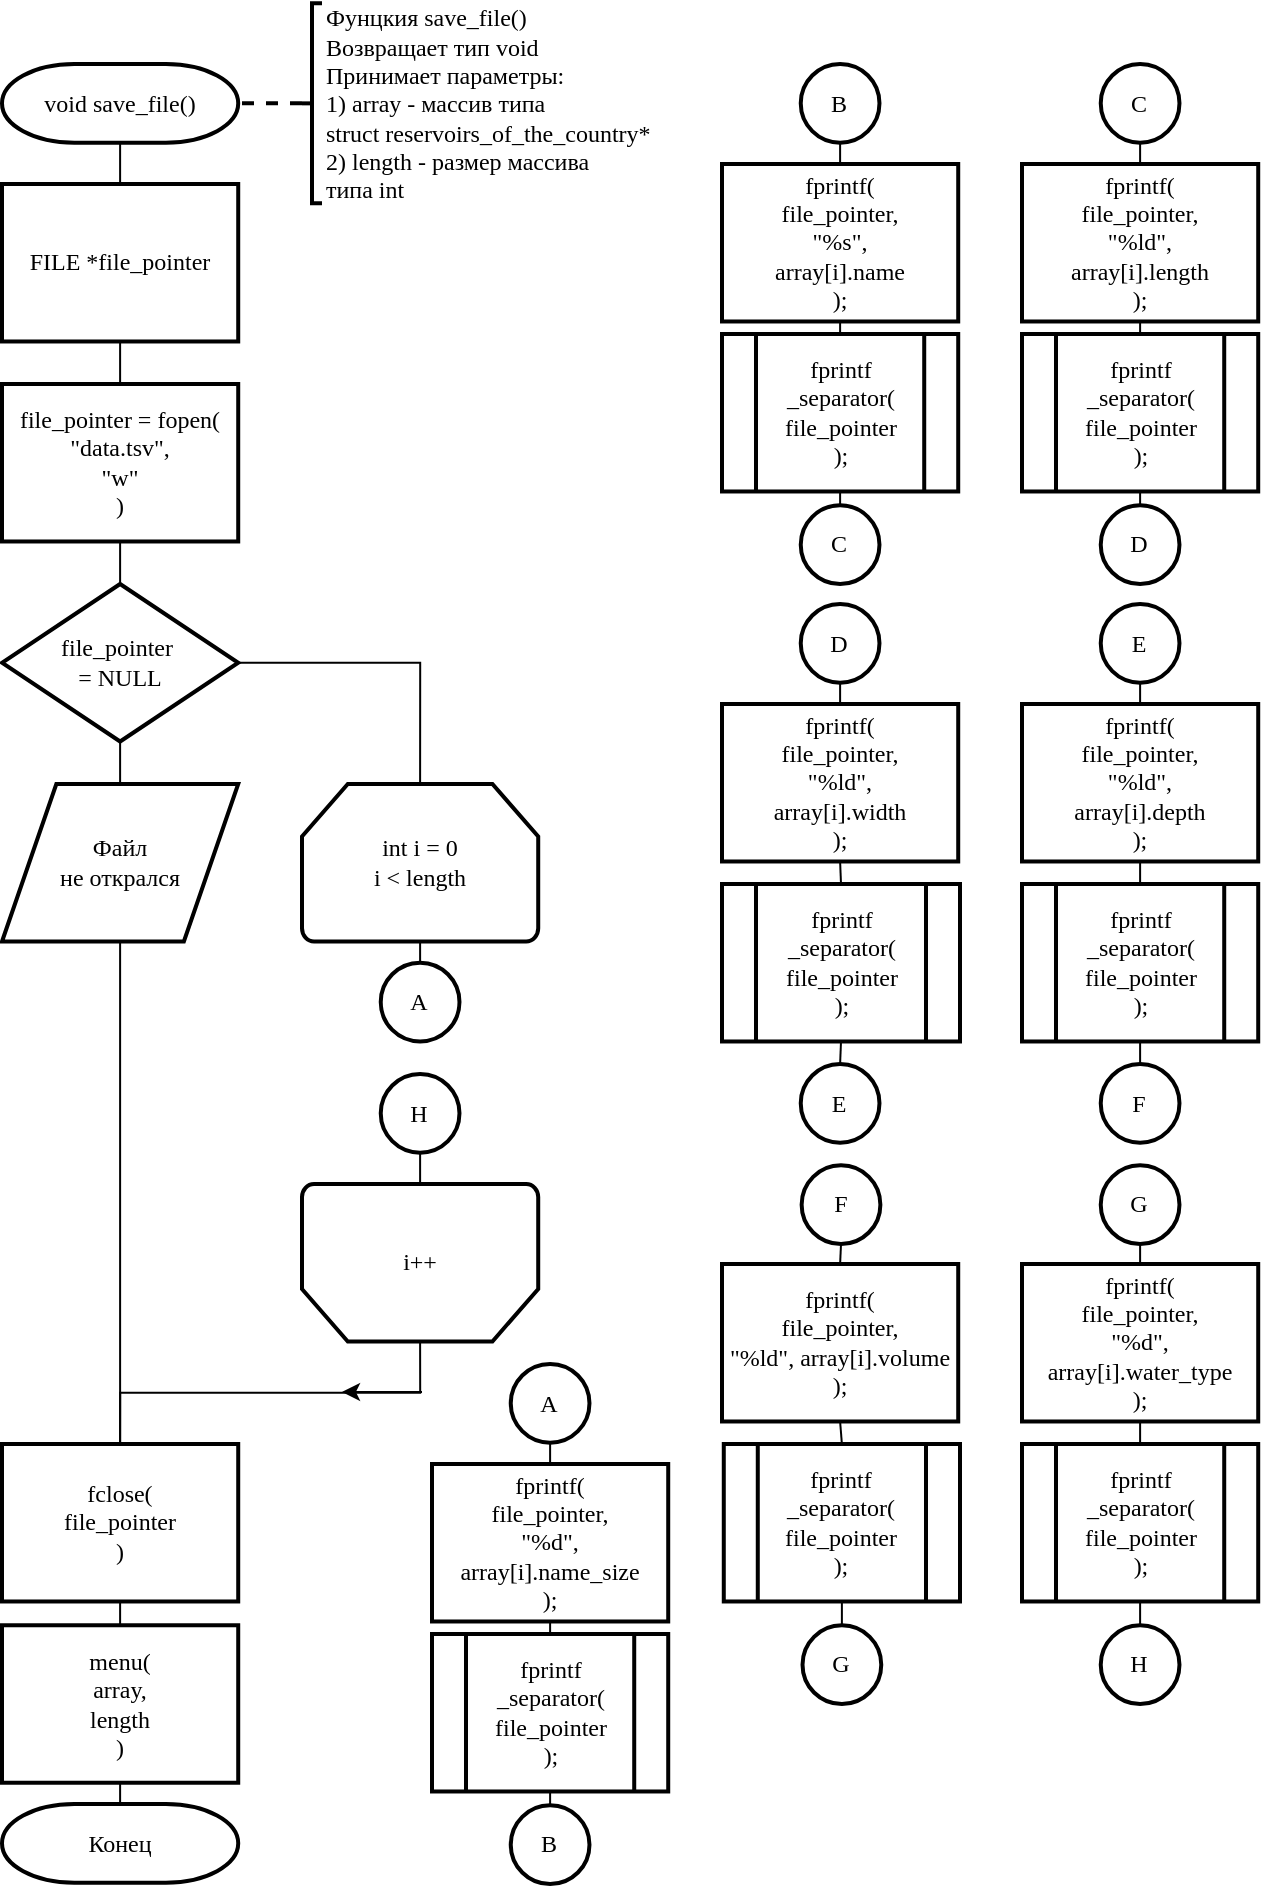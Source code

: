 <mxfile version="13.0.3" type="device"><diagram id="jfKv5z7zbxsS1Tda-XBy" name="Page-1"><mxGraphModel dx="868" dy="519" grid="1" gridSize="10" guides="1" tooltips="1" connect="1" arrows="1" fold="1" page="1" pageScale="1" pageWidth="827" pageHeight="1169" math="0" shadow="0"><root><mxCell id="0"/><mxCell id="1" parent="0"/><mxCell id="wWlVnye-3RBOZUdR8Fhi-74" style="edgeStyle=orthogonalEdgeStyle;rounded=0;orthogonalLoop=1;jettySize=auto;html=1;exitX=0.5;exitY=1;exitDx=0;exitDy=0;exitPerimeter=0;entryX=0.5;entryY=0;entryDx=0;entryDy=0;endArrow=none;endFill=0;fontFamily=Times New Roman;" parent="1" source="wWlVnye-3RBOZUdR8Fhi-1" target="wWlVnye-3RBOZUdR8Fhi-2" edge="1"><mxGeometry relative="1" as="geometry"/></mxCell><mxCell id="wWlVnye-3RBOZUdR8Fhi-1" value="void save_file()" style="strokeWidth=2;html=1;shape=mxgraph.flowchart.terminator;whiteSpace=wrap;fontFamily=Times New Roman;" parent="1" vertex="1"><mxGeometry x="80" y="40" width="118.11" height="39.37" as="geometry"/></mxCell><mxCell id="wWlVnye-3RBOZUdR8Fhi-75" style="edgeStyle=orthogonalEdgeStyle;rounded=0;orthogonalLoop=1;jettySize=auto;html=1;exitX=0.5;exitY=1;exitDx=0;exitDy=0;entryX=0.5;entryY=0;entryDx=0;entryDy=0;endArrow=none;endFill=0;fontFamily=Times New Roman;" parent="1" source="wWlVnye-3RBOZUdR8Fhi-2" target="wWlVnye-3RBOZUdR8Fhi-3" edge="1"><mxGeometry relative="1" as="geometry"/></mxCell><mxCell id="wWlVnye-3RBOZUdR8Fhi-2" value="FILE *file_pointer" style="rounded=0;whiteSpace=wrap;html=1;absoluteArcSize=1;arcSize=14;strokeWidth=2;fontFamily=Times New Roman;" parent="1" vertex="1"><mxGeometry x="80" y="100" width="118.11" height="78.74" as="geometry"/></mxCell><mxCell id="wWlVnye-3RBOZUdR8Fhi-76" style="edgeStyle=orthogonalEdgeStyle;rounded=0;orthogonalLoop=1;jettySize=auto;html=1;exitX=0.5;exitY=1;exitDx=0;exitDy=0;entryX=0.5;entryY=0;entryDx=0;entryDy=0;entryPerimeter=0;endArrow=none;endFill=0;fontFamily=Times New Roman;" parent="1" source="wWlVnye-3RBOZUdR8Fhi-3" target="wWlVnye-3RBOZUdR8Fhi-4" edge="1"><mxGeometry relative="1" as="geometry"/></mxCell><mxCell id="wWlVnye-3RBOZUdR8Fhi-3" value="file_pointer = fopen(&lt;br&gt;&quot;data.tsv&quot;,&lt;br&gt;&quot;w&quot;&lt;br&gt;)" style="rounded=0;whiteSpace=wrap;html=1;absoluteArcSize=1;arcSize=14;strokeWidth=2;fontFamily=Times New Roman;" parent="1" vertex="1"><mxGeometry x="80" y="200" width="118.11" height="78.74" as="geometry"/></mxCell><mxCell id="wWlVnye-3RBOZUdR8Fhi-77" style="edgeStyle=orthogonalEdgeStyle;rounded=0;orthogonalLoop=1;jettySize=auto;html=1;exitX=0.5;exitY=1;exitDx=0;exitDy=0;exitPerimeter=0;entryX=0.5;entryY=0;entryDx=0;entryDy=0;endArrow=none;endFill=0;fontFamily=Times New Roman;" parent="1" source="wWlVnye-3RBOZUdR8Fhi-4" target="wWlVnye-3RBOZUdR8Fhi-5" edge="1"><mxGeometry relative="1" as="geometry"/></mxCell><mxCell id="wWlVnye-3RBOZUdR8Fhi-78" style="edgeStyle=orthogonalEdgeStyle;rounded=0;orthogonalLoop=1;jettySize=auto;html=1;exitX=1;exitY=0.5;exitDx=0;exitDy=0;exitPerimeter=0;entryX=0.5;entryY=0;entryDx=0;entryDy=0;entryPerimeter=0;endArrow=none;endFill=0;fontFamily=Times New Roman;" parent="1" source="wWlVnye-3RBOZUdR8Fhi-4" target="wWlVnye-3RBOZUdR8Fhi-6" edge="1"><mxGeometry relative="1" as="geometry"/></mxCell><mxCell id="wWlVnye-3RBOZUdR8Fhi-4" value="file_pointer&amp;nbsp;&lt;br&gt;= NULL" style="strokeWidth=2;html=1;shape=mxgraph.flowchart.decision;whiteSpace=wrap;rounded=0;fontFamily=Times New Roman;" parent="1" vertex="1"><mxGeometry x="80" y="300" width="118.11" height="78.74" as="geometry"/></mxCell><mxCell id="wYGGyX0x1OXSnWRSSZ8h-1" style="edgeStyle=orthogonalEdgeStyle;rounded=0;orthogonalLoop=1;jettySize=auto;html=1;exitX=0.5;exitY=1;exitDx=0;exitDy=0;entryX=0.5;entryY=0;entryDx=0;entryDy=0;endArrow=none;endFill=0;" edge="1" parent="1" source="wWlVnye-3RBOZUdR8Fhi-5" target="wWlVnye-3RBOZUdR8Fhi-82"><mxGeometry relative="1" as="geometry"/></mxCell><mxCell id="wWlVnye-3RBOZUdR8Fhi-5" value="Файл&lt;br&gt;не открался" style="shape=parallelogram;html=1;strokeWidth=2;perimeter=parallelogramPerimeter;whiteSpace=wrap;rounded=0;arcSize=12;size=0.23;fontFamily=Times New Roman;" parent="1" vertex="1"><mxGeometry x="80" y="400" width="118.11" height="78.74" as="geometry"/></mxCell><mxCell id="wWlVnye-3RBOZUdR8Fhi-81" style="edgeStyle=orthogonalEdgeStyle;rounded=0;orthogonalLoop=1;jettySize=auto;html=1;exitX=0.5;exitY=1;exitDx=0;exitDy=0;exitPerimeter=0;entryX=0.5;entryY=0;entryDx=0;entryDy=0;entryPerimeter=0;endArrow=none;endFill=0;fontFamily=Times New Roman;" parent="1" source="wWlVnye-3RBOZUdR8Fhi-6" target="wWlVnye-3RBOZUdR8Fhi-51" edge="1"><mxGeometry relative="1" as="geometry"/></mxCell><mxCell id="wWlVnye-3RBOZUdR8Fhi-6" value="int i = 0&lt;br&gt;i &amp;lt; length" style="strokeWidth=2;html=1;shape=mxgraph.flowchart.loop_limit;whiteSpace=wrap;rounded=0;fontFamily=Times New Roman;" parent="1" vertex="1"><mxGeometry x="230" y="400" width="118.11" height="78.74" as="geometry"/></mxCell><mxCell id="wWlVnye-3RBOZUdR8Fhi-87" style="edgeStyle=orthogonalEdgeStyle;rounded=0;orthogonalLoop=1;jettySize=auto;html=1;exitX=0.5;exitY=0;exitDx=0;exitDy=0;exitPerimeter=0;entryX=0.5;entryY=0;entryDx=0;entryDy=0;endArrow=none;endFill=0;fontFamily=Times New Roman;" parent="1" source="wWlVnye-3RBOZUdR8Fhi-7" target="wWlVnye-3RBOZUdR8Fhi-82" edge="1"><mxGeometry relative="1" as="geometry"/></mxCell><mxCell id="wWlVnye-3RBOZUdR8Fhi-7" value="i++" style="strokeWidth=2;html=1;shape=mxgraph.flowchart.loop_limit;whiteSpace=wrap;rounded=0;fontFamily=Times New Roman;flipV=1;" parent="1" vertex="1"><mxGeometry x="230" y="600" width="118.11" height="78.74" as="geometry"/></mxCell><mxCell id="wWlVnye-3RBOZUdR8Fhi-57" style="edgeStyle=orthogonalEdgeStyle;rounded=0;orthogonalLoop=1;jettySize=auto;html=1;exitX=0.5;exitY=1;exitDx=0;exitDy=0;entryX=0.5;entryY=0;entryDx=0;entryDy=0;endArrow=none;endFill=0;fontFamily=Times New Roman;" parent="1" source="wWlVnye-3RBOZUdR8Fhi-8" target="wWlVnye-3RBOZUdR8Fhi-9" edge="1"><mxGeometry relative="1" as="geometry"/></mxCell><mxCell id="wWlVnye-3RBOZUdR8Fhi-8" value="fprintf(&lt;br&gt;file_pointer,&lt;br&gt;&quot;%s&quot;,&lt;br&gt;array[i].name&lt;br&gt;);" style="rounded=0;whiteSpace=wrap;html=1;absoluteArcSize=1;arcSize=14;strokeWidth=2;fontFamily=Times New Roman;" parent="1" vertex="1"><mxGeometry x="440" y="90" width="118.11" height="78.74" as="geometry"/></mxCell><mxCell id="wWlVnye-3RBOZUdR8Fhi-58" style="edgeStyle=orthogonalEdgeStyle;rounded=0;orthogonalLoop=1;jettySize=auto;html=1;exitX=0.5;exitY=1;exitDx=0;exitDy=0;entryX=0.5;entryY=0;entryDx=0;entryDy=0;entryPerimeter=0;endArrow=none;endFill=0;fontFamily=Times New Roman;" parent="1" source="wWlVnye-3RBOZUdR8Fhi-9" target="wWlVnye-3RBOZUdR8Fhi-14" edge="1"><mxGeometry relative="1" as="geometry"/></mxCell><mxCell id="wWlVnye-3RBOZUdR8Fhi-9" value="fprintf&lt;br&gt;_separator(&lt;br&gt;file_pointer&lt;br&gt;);" style="verticalLabelPosition=middle;verticalAlign=middle;html=1;shape=process;whiteSpace=wrap;rounded=0;size=0.14;arcSize=6;fontFamily=Times New Roman;labelPosition=center;align=center;strokeWidth=2;" parent="1" vertex="1"><mxGeometry x="440" y="175" width="118.11" height="78.74" as="geometry"/></mxCell><mxCell id="wWlVnye-3RBOZUdR8Fhi-14" value="C" style="strokeWidth=2;html=1;shape=mxgraph.flowchart.start_2;whiteSpace=wrap;rounded=0;fontFamily=Times New Roman;" parent="1" vertex="1"><mxGeometry x="479.37" y="260.63" width="39.37" height="39.37" as="geometry"/></mxCell><mxCell id="wWlVnye-3RBOZUdR8Fhi-56" style="edgeStyle=orthogonalEdgeStyle;rounded=0;orthogonalLoop=1;jettySize=auto;html=1;exitX=0.5;exitY=1;exitDx=0;exitDy=0;exitPerimeter=0;entryX=0.5;entryY=0;entryDx=0;entryDy=0;endArrow=none;endFill=0;fontFamily=Times New Roman;" parent="1" source="wWlVnye-3RBOZUdR8Fhi-15" target="wWlVnye-3RBOZUdR8Fhi-8" edge="1"><mxGeometry relative="1" as="geometry"/></mxCell><mxCell id="wWlVnye-3RBOZUdR8Fhi-15" value="B" style="strokeWidth=2;html=1;shape=mxgraph.flowchart.start_2;whiteSpace=wrap;rounded=0;fontFamily=Times New Roman;" parent="1" vertex="1"><mxGeometry x="479.37" y="40" width="39.37" height="39.37" as="geometry"/></mxCell><mxCell id="wWlVnye-3RBOZUdR8Fhi-60" style="edgeStyle=orthogonalEdgeStyle;rounded=0;orthogonalLoop=1;jettySize=auto;html=1;exitX=0.5;exitY=1;exitDx=0;exitDy=0;entryX=0.5;entryY=0;entryDx=0;entryDy=0;endArrow=none;endFill=0;fontFamily=Times New Roman;" parent="1" source="wWlVnye-3RBOZUdR8Fhi-16" target="wWlVnye-3RBOZUdR8Fhi-17" edge="1"><mxGeometry relative="1" as="geometry"/></mxCell><mxCell id="wWlVnye-3RBOZUdR8Fhi-16" value="fprintf(&lt;br&gt;file_pointer,&lt;br&gt;&quot;%ld&quot;,&lt;br&gt;array[i].length&lt;br&gt;);" style="rounded=0;whiteSpace=wrap;html=1;absoluteArcSize=1;arcSize=14;strokeWidth=2;fontFamily=Times New Roman;" parent="1" vertex="1"><mxGeometry x="590" y="90" width="118.11" height="78.74" as="geometry"/></mxCell><mxCell id="wWlVnye-3RBOZUdR8Fhi-61" style="edgeStyle=orthogonalEdgeStyle;rounded=0;orthogonalLoop=1;jettySize=auto;html=1;exitX=0.5;exitY=1;exitDx=0;exitDy=0;entryX=0.5;entryY=0;entryDx=0;entryDy=0;entryPerimeter=0;endArrow=none;endFill=0;fontFamily=Times New Roman;" parent="1" source="wWlVnye-3RBOZUdR8Fhi-17" target="wWlVnye-3RBOZUdR8Fhi-18" edge="1"><mxGeometry relative="1" as="geometry"/></mxCell><mxCell id="wWlVnye-3RBOZUdR8Fhi-17" value="fprintf&lt;br&gt;_separator(&lt;br&gt;file_pointer&lt;br&gt;);" style="verticalLabelPosition=middle;verticalAlign=middle;html=1;shape=process;whiteSpace=wrap;rounded=0;size=0.14;arcSize=6;fontFamily=Times New Roman;labelPosition=center;align=center;strokeWidth=2;" parent="1" vertex="1"><mxGeometry x="590" y="175" width="118.11" height="78.74" as="geometry"/></mxCell><mxCell id="wWlVnye-3RBOZUdR8Fhi-18" value="D" style="strokeWidth=2;html=1;shape=mxgraph.flowchart.start_2;whiteSpace=wrap;rounded=0;fontFamily=Times New Roman;" parent="1" vertex="1"><mxGeometry x="629.37" y="260.63" width="39.37" height="39.37" as="geometry"/></mxCell><mxCell id="wWlVnye-3RBOZUdR8Fhi-59" style="edgeStyle=orthogonalEdgeStyle;rounded=0;orthogonalLoop=1;jettySize=auto;html=1;exitX=0.5;exitY=1;exitDx=0;exitDy=0;exitPerimeter=0;entryX=0.5;entryY=0;entryDx=0;entryDy=0;endArrow=none;endFill=0;fontFamily=Times New Roman;" parent="1" source="wWlVnye-3RBOZUdR8Fhi-19" target="wWlVnye-3RBOZUdR8Fhi-16" edge="1"><mxGeometry relative="1" as="geometry"/></mxCell><mxCell id="wWlVnye-3RBOZUdR8Fhi-19" value="C" style="strokeWidth=2;html=1;shape=mxgraph.flowchart.start_2;whiteSpace=wrap;rounded=0;fontFamily=Times New Roman;" parent="1" vertex="1"><mxGeometry x="629.37" y="40" width="39.37" height="39.37" as="geometry"/></mxCell><mxCell id="wWlVnye-3RBOZUdR8Fhi-63" style="edgeStyle=orthogonalEdgeStyle;rounded=0;orthogonalLoop=1;jettySize=auto;html=1;exitX=0.5;exitY=1;exitDx=0;exitDy=0;entryX=0.5;entryY=0;entryDx=0;entryDy=0;endArrow=none;endFill=0;fontFamily=Times New Roman;" parent="1" source="wWlVnye-3RBOZUdR8Fhi-20" target="wWlVnye-3RBOZUdR8Fhi-21" edge="1"><mxGeometry relative="1" as="geometry"/></mxCell><mxCell id="wWlVnye-3RBOZUdR8Fhi-20" value="fprintf(&lt;br&gt;file_pointer,&lt;br&gt;&quot;%ld&quot;,&lt;br&gt;array[i].width&lt;br&gt;);" style="rounded=0;whiteSpace=wrap;html=1;absoluteArcSize=1;arcSize=14;strokeWidth=2;fontFamily=Times New Roman;" parent="1" vertex="1"><mxGeometry x="440" y="360" width="118.11" height="78.74" as="geometry"/></mxCell><mxCell id="wWlVnye-3RBOZUdR8Fhi-64" style="edgeStyle=orthogonalEdgeStyle;rounded=0;orthogonalLoop=1;jettySize=auto;html=1;exitX=0.5;exitY=1;exitDx=0;exitDy=0;entryX=0.5;entryY=0;entryDx=0;entryDy=0;entryPerimeter=0;endArrow=none;endFill=0;fontFamily=Times New Roman;" parent="1" source="wWlVnye-3RBOZUdR8Fhi-21" target="wWlVnye-3RBOZUdR8Fhi-22" edge="1"><mxGeometry relative="1" as="geometry"/></mxCell><mxCell id="wWlVnye-3RBOZUdR8Fhi-21" value="fprintf&lt;br&gt;_separator(&lt;br&gt;file_pointer&lt;br&gt;);" style="verticalLabelPosition=middle;verticalAlign=middle;html=1;shape=process;whiteSpace=wrap;rounded=0;size=0.14;arcSize=6;fontFamily=Times New Roman;labelPosition=center;align=center;strokeWidth=2;" parent="1" vertex="1"><mxGeometry x="440" y="450" width="119" height="78.74" as="geometry"/></mxCell><mxCell id="wWlVnye-3RBOZUdR8Fhi-22" value="E" style="strokeWidth=2;html=1;shape=mxgraph.flowchart.start_2;whiteSpace=wrap;rounded=0;fontFamily=Times New Roman;" parent="1" vertex="1"><mxGeometry x="479.37" y="540" width="39.37" height="39.37" as="geometry"/></mxCell><mxCell id="wWlVnye-3RBOZUdR8Fhi-62" style="edgeStyle=orthogonalEdgeStyle;rounded=0;orthogonalLoop=1;jettySize=auto;html=1;exitX=0.5;exitY=1;exitDx=0;exitDy=0;exitPerimeter=0;entryX=0.5;entryY=0;entryDx=0;entryDy=0;endArrow=none;endFill=0;fontFamily=Times New Roman;" parent="1" source="wWlVnye-3RBOZUdR8Fhi-23" target="wWlVnye-3RBOZUdR8Fhi-20" edge="1"><mxGeometry relative="1" as="geometry"/></mxCell><mxCell id="wWlVnye-3RBOZUdR8Fhi-23" value="D" style="strokeWidth=2;html=1;shape=mxgraph.flowchart.start_2;whiteSpace=wrap;rounded=0;fontFamily=Times New Roman;" parent="1" vertex="1"><mxGeometry x="479.37" y="310" width="39.37" height="39.37" as="geometry"/></mxCell><mxCell id="wWlVnye-3RBOZUdR8Fhi-66" style="edgeStyle=orthogonalEdgeStyle;rounded=0;orthogonalLoop=1;jettySize=auto;html=1;exitX=0.5;exitY=1;exitDx=0;exitDy=0;entryX=0.5;entryY=0;entryDx=0;entryDy=0;endArrow=none;endFill=0;fontFamily=Times New Roman;" parent="1" source="wWlVnye-3RBOZUdR8Fhi-24" target="wWlVnye-3RBOZUdR8Fhi-25" edge="1"><mxGeometry relative="1" as="geometry"/></mxCell><mxCell id="wWlVnye-3RBOZUdR8Fhi-24" value="fprintf(&lt;br&gt;file_pointer,&lt;br&gt;&quot;%ld&quot;,&lt;br&gt;array[i].depth&lt;br&gt;);" style="rounded=0;whiteSpace=wrap;html=1;absoluteArcSize=1;arcSize=14;strokeWidth=2;fontFamily=Times New Roman;" parent="1" vertex="1"><mxGeometry x="590" y="360" width="118.11" height="78.74" as="geometry"/></mxCell><mxCell id="wWlVnye-3RBOZUdR8Fhi-67" style="edgeStyle=orthogonalEdgeStyle;rounded=0;orthogonalLoop=1;jettySize=auto;html=1;exitX=0.5;exitY=1;exitDx=0;exitDy=0;entryX=0.5;entryY=0;entryDx=0;entryDy=0;entryPerimeter=0;endArrow=none;endFill=0;fontFamily=Times New Roman;" parent="1" source="wWlVnye-3RBOZUdR8Fhi-25" target="wWlVnye-3RBOZUdR8Fhi-26" edge="1"><mxGeometry relative="1" as="geometry"/></mxCell><mxCell id="wWlVnye-3RBOZUdR8Fhi-25" value="fprintf&lt;br&gt;_separator(&lt;br&gt;file_pointer&lt;br&gt;);" style="verticalLabelPosition=middle;verticalAlign=middle;html=1;shape=process;whiteSpace=wrap;rounded=0;size=0.14;arcSize=6;fontFamily=Times New Roman;labelPosition=center;align=center;strokeWidth=2;" parent="1" vertex="1"><mxGeometry x="590" y="450" width="118.11" height="78.74" as="geometry"/></mxCell><mxCell id="wWlVnye-3RBOZUdR8Fhi-26" value="F" style="strokeWidth=2;html=1;shape=mxgraph.flowchart.start_2;whiteSpace=wrap;rounded=0;fontFamily=Times New Roman;" parent="1" vertex="1"><mxGeometry x="629.37" y="540" width="39.37" height="39.37" as="geometry"/></mxCell><mxCell id="wWlVnye-3RBOZUdR8Fhi-65" style="edgeStyle=orthogonalEdgeStyle;rounded=0;orthogonalLoop=1;jettySize=auto;html=1;exitX=0.5;exitY=1;exitDx=0;exitDy=0;exitPerimeter=0;entryX=0.5;entryY=0;entryDx=0;entryDy=0;endArrow=none;endFill=0;fontFamily=Times New Roman;" parent="1" source="wWlVnye-3RBOZUdR8Fhi-27" target="wWlVnye-3RBOZUdR8Fhi-24" edge="1"><mxGeometry relative="1" as="geometry"/></mxCell><mxCell id="wWlVnye-3RBOZUdR8Fhi-27" value="E" style="strokeWidth=2;html=1;shape=mxgraph.flowchart.start_2;whiteSpace=wrap;rounded=0;fontFamily=Times New Roman;" parent="1" vertex="1"><mxGeometry x="629.37" y="310" width="39.37" height="39.37" as="geometry"/></mxCell><mxCell id="wWlVnye-3RBOZUdR8Fhi-69" style="edgeStyle=orthogonalEdgeStyle;rounded=0;orthogonalLoop=1;jettySize=auto;html=1;exitX=0.5;exitY=1;exitDx=0;exitDy=0;entryX=0.5;entryY=0;entryDx=0;entryDy=0;endArrow=none;endFill=0;fontFamily=Times New Roman;" parent="1" source="wWlVnye-3RBOZUdR8Fhi-28" target="wWlVnye-3RBOZUdR8Fhi-29" edge="1"><mxGeometry relative="1" as="geometry"/></mxCell><mxCell id="wWlVnye-3RBOZUdR8Fhi-28" value="fprintf(&lt;br&gt;file_pointer,&lt;br&gt;&quot;%ld&quot;, array[i].volume&lt;br&gt;);" style="rounded=0;whiteSpace=wrap;html=1;absoluteArcSize=1;arcSize=14;strokeWidth=2;fontFamily=Times New Roman;" parent="1" vertex="1"><mxGeometry x="440" y="640" width="118.11" height="78.74" as="geometry"/></mxCell><mxCell id="wWlVnye-3RBOZUdR8Fhi-70" style="edgeStyle=orthogonalEdgeStyle;rounded=0;orthogonalLoop=1;jettySize=auto;html=1;exitX=0.5;exitY=1;exitDx=0;exitDy=0;entryX=0.5;entryY=0;entryDx=0;entryDy=0;entryPerimeter=0;endArrow=none;endFill=0;fontFamily=Times New Roman;" parent="1" source="wWlVnye-3RBOZUdR8Fhi-29" target="wWlVnye-3RBOZUdR8Fhi-30" edge="1"><mxGeometry relative="1" as="geometry"/></mxCell><mxCell id="wWlVnye-3RBOZUdR8Fhi-29" value="fprintf&lt;br&gt;_separator(&lt;br&gt;file_pointer&lt;br&gt;);" style="verticalLabelPosition=middle;verticalAlign=middle;html=1;shape=process;whiteSpace=wrap;rounded=0;size=0.14;arcSize=6;fontFamily=Times New Roman;labelPosition=center;align=center;strokeWidth=2;" parent="1" vertex="1"><mxGeometry x="440.89" y="730" width="118.11" height="78.74" as="geometry"/></mxCell><mxCell id="wWlVnye-3RBOZUdR8Fhi-30" value="G" style="strokeWidth=2;html=1;shape=mxgraph.flowchart.start_2;whiteSpace=wrap;rounded=0;fontFamily=Times New Roman;" parent="1" vertex="1"><mxGeometry x="480.26" y="820.63" width="39.37" height="39.37" as="geometry"/></mxCell><mxCell id="wWlVnye-3RBOZUdR8Fhi-68" style="edgeStyle=orthogonalEdgeStyle;rounded=0;orthogonalLoop=1;jettySize=auto;html=1;exitX=0.5;exitY=1;exitDx=0;exitDy=0;exitPerimeter=0;entryX=0.5;entryY=0;entryDx=0;entryDy=0;endArrow=none;endFill=0;fontFamily=Times New Roman;" parent="1" source="wWlVnye-3RBOZUdR8Fhi-31" target="wWlVnye-3RBOZUdR8Fhi-28" edge="1"><mxGeometry relative="1" as="geometry"/></mxCell><mxCell id="wWlVnye-3RBOZUdR8Fhi-31" value="F" style="strokeWidth=2;html=1;shape=mxgraph.flowchart.start_2;whiteSpace=wrap;rounded=0;fontFamily=Times New Roman;" parent="1" vertex="1"><mxGeometry x="479.82" y="590.63" width="39.37" height="39.37" as="geometry"/></mxCell><mxCell id="wWlVnye-3RBOZUdR8Fhi-72" style="edgeStyle=orthogonalEdgeStyle;rounded=0;orthogonalLoop=1;jettySize=auto;html=1;exitX=0.5;exitY=1;exitDx=0;exitDy=0;entryX=0.5;entryY=0;entryDx=0;entryDy=0;endArrow=none;endFill=0;fontFamily=Times New Roman;" parent="1" source="wWlVnye-3RBOZUdR8Fhi-32" target="wWlVnye-3RBOZUdR8Fhi-33" edge="1"><mxGeometry relative="1" as="geometry"/></mxCell><mxCell id="wWlVnye-3RBOZUdR8Fhi-32" value="fprintf(&lt;br&gt;file_pointer,&lt;br&gt;&quot;%d&quot;, array[i].water_type&lt;br&gt;);" style="rounded=0;whiteSpace=wrap;html=1;absoluteArcSize=1;arcSize=14;strokeWidth=2;fontFamily=Times New Roman;" parent="1" vertex="1"><mxGeometry x="590" y="640" width="118.11" height="78.74" as="geometry"/></mxCell><mxCell id="wWlVnye-3RBOZUdR8Fhi-73" style="edgeStyle=orthogonalEdgeStyle;rounded=0;orthogonalLoop=1;jettySize=auto;html=1;exitX=0.5;exitY=1;exitDx=0;exitDy=0;entryX=0.5;entryY=0;entryDx=0;entryDy=0;entryPerimeter=0;endArrow=none;endFill=0;fontFamily=Times New Roman;" parent="1" source="wWlVnye-3RBOZUdR8Fhi-33" target="wWlVnye-3RBOZUdR8Fhi-34" edge="1"><mxGeometry relative="1" as="geometry"/></mxCell><mxCell id="wWlVnye-3RBOZUdR8Fhi-33" value="fprintf&lt;br&gt;_separator(&lt;br&gt;file_pointer&lt;br&gt;);" style="verticalLabelPosition=middle;verticalAlign=middle;html=1;shape=process;whiteSpace=wrap;rounded=0;size=0.14;arcSize=6;fontFamily=Times New Roman;labelPosition=center;align=center;strokeWidth=2;" parent="1" vertex="1"><mxGeometry x="590" y="730" width="118.11" height="78.74" as="geometry"/></mxCell><mxCell id="wWlVnye-3RBOZUdR8Fhi-34" value="H" style="strokeWidth=2;html=1;shape=mxgraph.flowchart.start_2;whiteSpace=wrap;rounded=0;fontFamily=Times New Roman;" parent="1" vertex="1"><mxGeometry x="629.37" y="820.63" width="39.37" height="39.37" as="geometry"/></mxCell><mxCell id="wWlVnye-3RBOZUdR8Fhi-71" style="edgeStyle=orthogonalEdgeStyle;rounded=0;orthogonalLoop=1;jettySize=auto;html=1;exitX=0.5;exitY=1;exitDx=0;exitDy=0;exitPerimeter=0;entryX=0.5;entryY=0;entryDx=0;entryDy=0;endArrow=none;endFill=0;fontFamily=Times New Roman;" parent="1" source="wWlVnye-3RBOZUdR8Fhi-35" target="wWlVnye-3RBOZUdR8Fhi-32" edge="1"><mxGeometry relative="1" as="geometry"/></mxCell><mxCell id="wWlVnye-3RBOZUdR8Fhi-35" value="G" style="strokeWidth=2;html=1;shape=mxgraph.flowchart.start_2;whiteSpace=wrap;rounded=0;fontFamily=Times New Roman;" parent="1" vertex="1"><mxGeometry x="629.37" y="590.63" width="39.37" height="39.37" as="geometry"/></mxCell><mxCell id="wWlVnye-3RBOZUdR8Fhi-53" style="edgeStyle=orthogonalEdgeStyle;rounded=0;orthogonalLoop=1;jettySize=auto;html=1;exitX=0.5;exitY=1;exitDx=0;exitDy=0;entryX=0.5;entryY=0;entryDx=0;entryDy=0;endArrow=none;endFill=0;fontFamily=Times New Roman;" parent="1" source="wWlVnye-3RBOZUdR8Fhi-36" target="wWlVnye-3RBOZUdR8Fhi-37" edge="1"><mxGeometry relative="1" as="geometry"/></mxCell><mxCell id="wWlVnye-3RBOZUdR8Fhi-36" value="fprintf(&lt;br&gt;file_pointer,&lt;br&gt;&quot;%d&quot;, array[i].name_size&lt;br&gt;);" style="rounded=0;whiteSpace=wrap;html=1;absoluteArcSize=1;arcSize=14;strokeWidth=2;fontFamily=Times New Roman;" parent="1" vertex="1"><mxGeometry x="295" y="740" width="118.11" height="78.74" as="geometry"/></mxCell><mxCell id="wWlVnye-3RBOZUdR8Fhi-54" style="edgeStyle=orthogonalEdgeStyle;rounded=0;orthogonalLoop=1;jettySize=auto;html=1;exitX=0.5;exitY=1;exitDx=0;exitDy=0;entryX=0.5;entryY=0;entryDx=0;entryDy=0;entryPerimeter=0;endArrow=none;endFill=0;fontFamily=Times New Roman;" parent="1" source="wWlVnye-3RBOZUdR8Fhi-37" target="wWlVnye-3RBOZUdR8Fhi-38" edge="1"><mxGeometry relative="1" as="geometry"/></mxCell><mxCell id="wWlVnye-3RBOZUdR8Fhi-37" value="fprintf&lt;br&gt;_separator(&lt;br&gt;file_pointer&lt;br&gt;);" style="verticalLabelPosition=middle;verticalAlign=middle;html=1;shape=process;whiteSpace=wrap;rounded=0;size=0.14;arcSize=6;fontFamily=Times New Roman;labelPosition=center;align=center;strokeWidth=2;" parent="1" vertex="1"><mxGeometry x="295" y="825" width="118.11" height="78.74" as="geometry"/></mxCell><mxCell id="wWlVnye-3RBOZUdR8Fhi-38" value="B" style="strokeWidth=2;html=1;shape=mxgraph.flowchart.start_2;whiteSpace=wrap;rounded=0;fontFamily=Times New Roman;" parent="1" vertex="1"><mxGeometry x="334.37" y="910.63" width="39.37" height="39.37" as="geometry"/></mxCell><mxCell id="wWlVnye-3RBOZUdR8Fhi-52" style="edgeStyle=orthogonalEdgeStyle;rounded=0;orthogonalLoop=1;jettySize=auto;html=1;exitX=0.5;exitY=1;exitDx=0;exitDy=0;exitPerimeter=0;entryX=0.5;entryY=0;entryDx=0;entryDy=0;fontFamily=Times New Roman;endArrow=none;endFill=0;" parent="1" source="wWlVnye-3RBOZUdR8Fhi-39" target="wWlVnye-3RBOZUdR8Fhi-36" edge="1"><mxGeometry relative="1" as="geometry"/></mxCell><mxCell id="wWlVnye-3RBOZUdR8Fhi-39" value="A" style="strokeWidth=2;html=1;shape=mxgraph.flowchart.start_2;whiteSpace=wrap;rounded=0;fontFamily=Times New Roman;" parent="1" vertex="1"><mxGeometry x="334.37" y="690" width="39.37" height="39.37" as="geometry"/></mxCell><mxCell id="wWlVnye-3RBOZUdR8Fhi-51" value="A" style="strokeWidth=2;html=1;shape=mxgraph.flowchart.start_2;whiteSpace=wrap;rounded=0;fontFamily=Times New Roman;" parent="1" vertex="1"><mxGeometry x="269.37" y="489.37" width="39.37" height="39.37" as="geometry"/></mxCell><mxCell id="wWlVnye-3RBOZUdR8Fhi-80" style="edgeStyle=orthogonalEdgeStyle;rounded=0;orthogonalLoop=1;jettySize=auto;html=1;exitX=0.5;exitY=1;exitDx=0;exitDy=0;exitPerimeter=0;entryX=0.5;entryY=1;entryDx=0;entryDy=0;entryPerimeter=0;endArrow=none;endFill=0;fontFamily=Times New Roman;" parent="1" source="wWlVnye-3RBOZUdR8Fhi-79" target="wWlVnye-3RBOZUdR8Fhi-7" edge="1"><mxGeometry relative="1" as="geometry"/></mxCell><mxCell id="wWlVnye-3RBOZUdR8Fhi-79" value="H" style="strokeWidth=2;html=1;shape=mxgraph.flowchart.start_2;whiteSpace=wrap;rounded=0;fontFamily=Times New Roman;" parent="1" vertex="1"><mxGeometry x="269.37" y="545" width="39.37" height="39.37" as="geometry"/></mxCell><mxCell id="wWlVnye-3RBOZUdR8Fhi-86" style="edgeStyle=orthogonalEdgeStyle;rounded=0;orthogonalLoop=1;jettySize=auto;html=1;exitX=0.5;exitY=1;exitDx=0;exitDy=0;entryX=0.5;entryY=0;entryDx=0;entryDy=0;endArrow=none;endFill=0;fontFamily=Times New Roman;" parent="1" source="wWlVnye-3RBOZUdR8Fhi-82" target="wWlVnye-3RBOZUdR8Fhi-83" edge="1"><mxGeometry relative="1" as="geometry"/></mxCell><mxCell id="wWlVnye-3RBOZUdR8Fhi-82" value="fclose(&lt;br&gt;file_pointer&lt;br&gt;)" style="rounded=0;whiteSpace=wrap;html=1;absoluteArcSize=1;arcSize=14;strokeWidth=2;fontFamily=Times New Roman;" parent="1" vertex="1"><mxGeometry x="80" y="730" width="118.11" height="78.74" as="geometry"/></mxCell><mxCell id="wWlVnye-3RBOZUdR8Fhi-85" style="edgeStyle=orthogonalEdgeStyle;rounded=0;orthogonalLoop=1;jettySize=auto;html=1;exitX=0.5;exitY=1;exitDx=0;exitDy=0;entryX=0.5;entryY=0;entryDx=0;entryDy=0;entryPerimeter=0;endArrow=none;endFill=0;fontFamily=Times New Roman;" parent="1" source="wWlVnye-3RBOZUdR8Fhi-83" target="wWlVnye-3RBOZUdR8Fhi-84" edge="1"><mxGeometry relative="1" as="geometry"/></mxCell><mxCell id="wWlVnye-3RBOZUdR8Fhi-83" value="menu(&lt;br&gt;array,&lt;br&gt;length&lt;br&gt;)" style="rounded=0;whiteSpace=wrap;html=1;absoluteArcSize=1;arcSize=14;strokeWidth=2;fontFamily=Times New Roman;" parent="1" vertex="1"><mxGeometry x="80" y="820.63" width="118.11" height="78.74" as="geometry"/></mxCell><mxCell id="wWlVnye-3RBOZUdR8Fhi-84" value="Конец" style="strokeWidth=2;html=1;shape=mxgraph.flowchart.terminator;whiteSpace=wrap;fontFamily=Times New Roman;" parent="1" vertex="1"><mxGeometry x="80" y="910" width="118.11" height="39.37" as="geometry"/></mxCell><mxCell id="wWlVnye-3RBOZUdR8Fhi-89" style="edgeStyle=orthogonalEdgeStyle;rounded=0;orthogonalLoop=1;jettySize=auto;html=1;exitX=0;exitY=0.5;exitDx=0;exitDy=0;exitPerimeter=0;entryX=1;entryY=0.5;entryDx=0;entryDy=0;entryPerimeter=0;endArrow=none;endFill=0;fontFamily=Times New Roman;dashed=1;strokeWidth=2;" parent="1" source="wWlVnye-3RBOZUdR8Fhi-88" target="wWlVnye-3RBOZUdR8Fhi-1" edge="1"><mxGeometry relative="1" as="geometry"/></mxCell><mxCell id="wWlVnye-3RBOZUdR8Fhi-88" value="Фунцкия save_file()&lt;br&gt;Возвращает тип void&lt;br&gt;Принимает параметры:&lt;br&gt;1) array - массив типа&lt;br&gt;struct reservoirs_of_the_country*&lt;br&gt;2) length - размер массива&lt;br&gt;типа int" style="strokeWidth=2;html=1;shape=mxgraph.flowchart.annotation_2;align=left;labelPosition=right;pointerEvents=1;rounded=0;fontFamily=Times New Roman;" parent="1" vertex="1"><mxGeometry x="230" y="9.68" width="10" height="100" as="geometry"/></mxCell><mxCell id="wYGGyX0x1OXSnWRSSZ8h-2" value="" style="endArrow=classic;html=1;" edge="1" parent="1"><mxGeometry width="50" height="50" relative="1" as="geometry"><mxPoint x="290" y="704" as="sourcePoint"/><mxPoint x="250" y="704" as="targetPoint"/></mxGeometry></mxCell></root></mxGraphModel></diagram></mxfile>